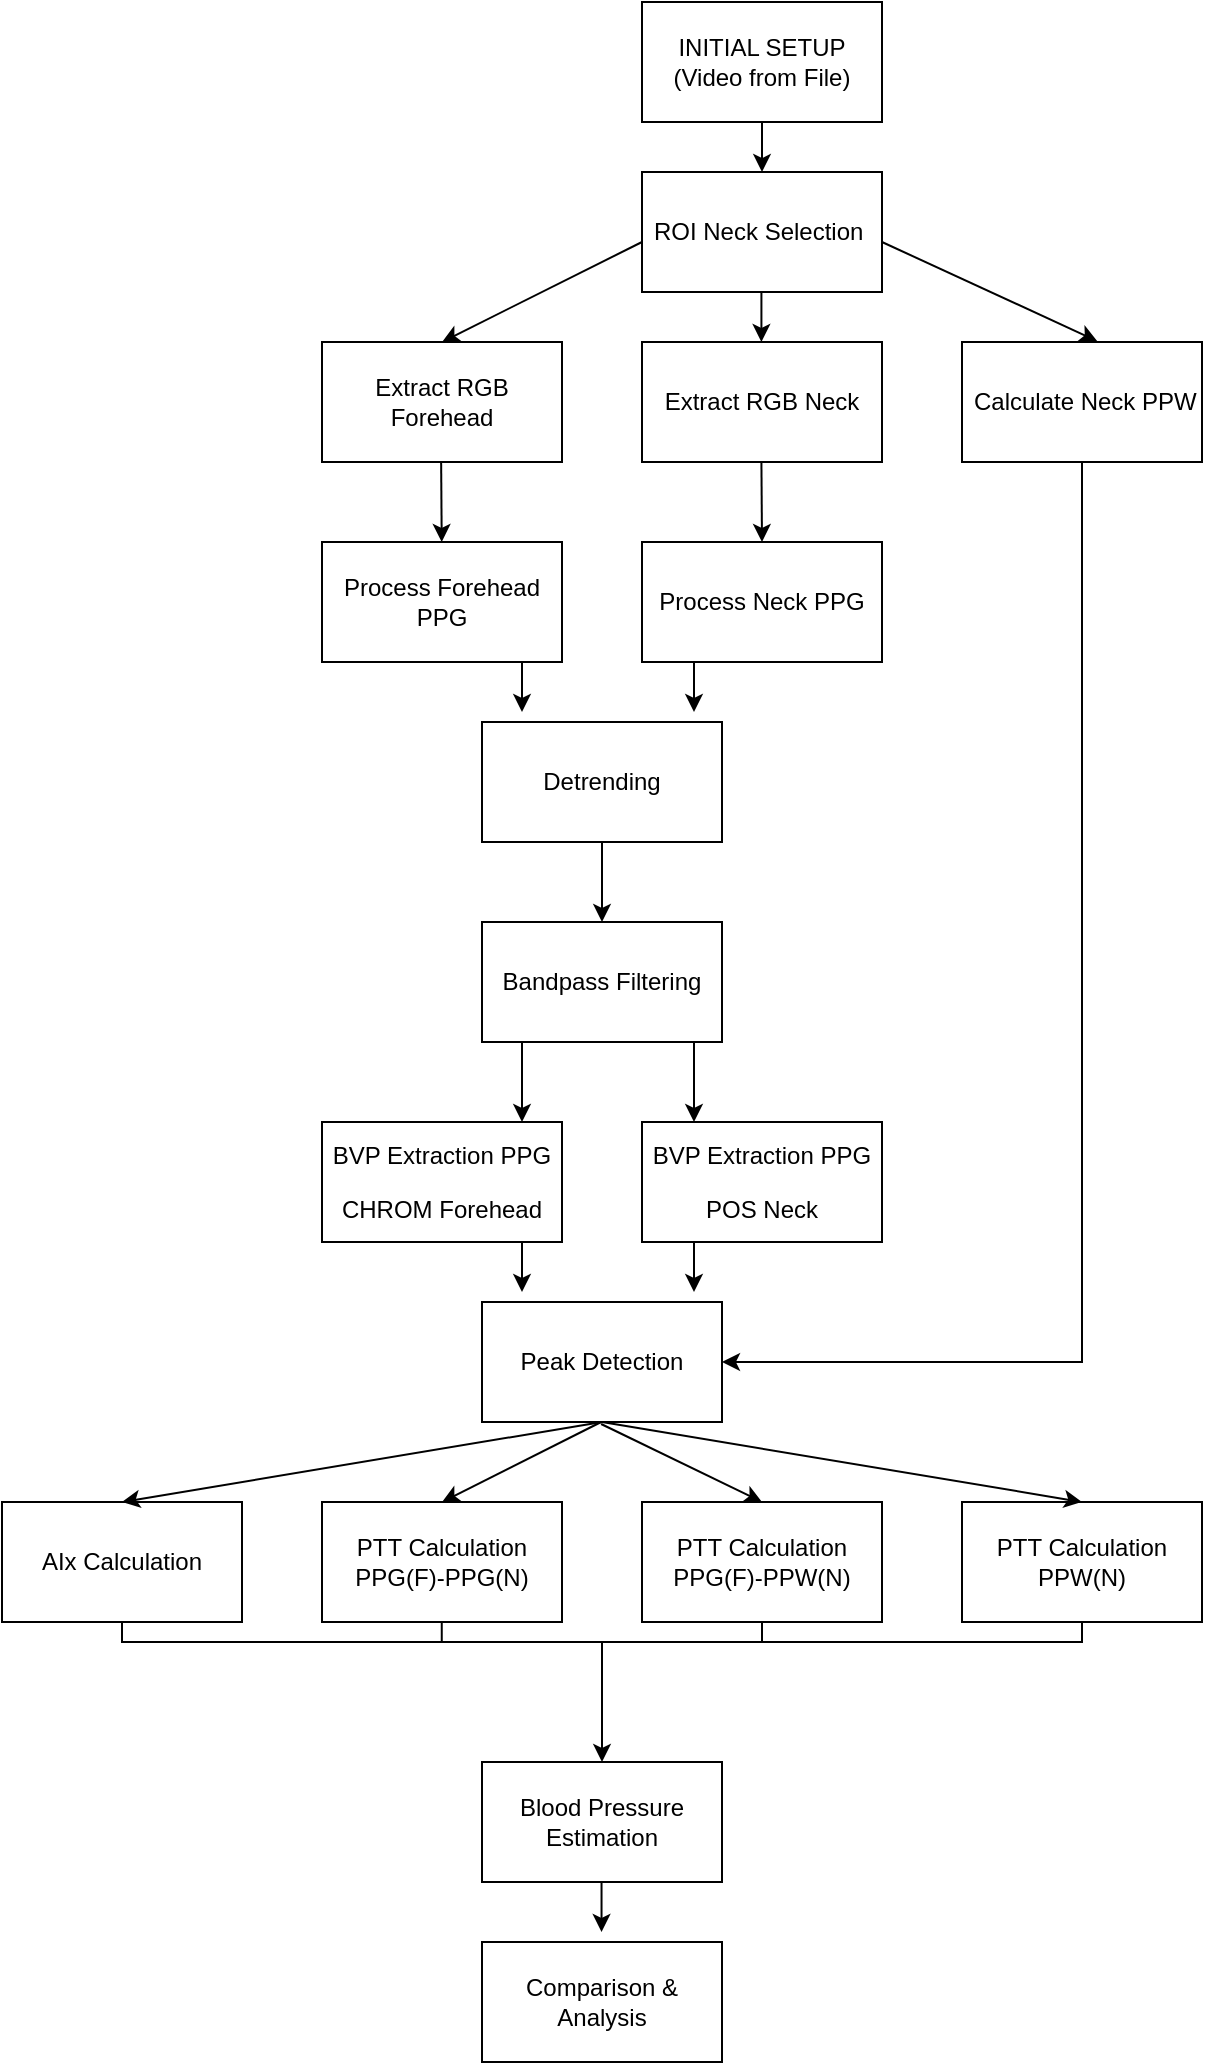 <mxfile version="26.0.9">
  <diagram name="Pagina-1" id="Jpuzy2f0KLq-0AvHMx6a">
    <mxGraphModel dx="2211" dy="1117" grid="1" gridSize="10" guides="1" tooltips="1" connect="1" arrows="1" fold="1" page="1" pageScale="1" pageWidth="827" pageHeight="1169" math="0" shadow="0">
      <root>
        <mxCell id="0" />
        <mxCell id="1" parent="0" />
        <mxCell id="6SvfbTBSjl1cwtNNpb_5-1" value="INITIAL SETUP&lt;div&gt;(Video from File)&lt;/div&gt;" style="rounded=0;whiteSpace=wrap;html=1;" vertex="1" parent="1">
          <mxGeometry x="800" y="440" width="120" height="60" as="geometry" />
        </mxCell>
        <mxCell id="6SvfbTBSjl1cwtNNpb_5-2" value="ROI Neck&amp;nbsp;&lt;span style=&quot;background-color: transparent; color: light-dark(rgb(0, 0, 0), rgb(255, 255, 255));&quot;&gt;Selection&amp;nbsp;&lt;/span&gt;" style="rounded=0;whiteSpace=wrap;html=1;" vertex="1" parent="1">
          <mxGeometry x="800" y="525" width="120" height="60" as="geometry" />
        </mxCell>
        <mxCell id="6SvfbTBSjl1cwtNNpb_5-3" value="&lt;p class=&quot;p1&quot;&gt;Process Forehead PPG&lt;/p&gt;" style="rounded=0;whiteSpace=wrap;html=1;" vertex="1" parent="1">
          <mxGeometry x="640" y="710" width="120" height="60" as="geometry" />
        </mxCell>
        <mxCell id="6SvfbTBSjl1cwtNNpb_5-4" value="&lt;p class=&quot;p1&quot;&gt;Process Neck PPG&lt;/p&gt;" style="rounded=0;whiteSpace=wrap;html=1;" vertex="1" parent="1">
          <mxGeometry x="800" y="710" width="120" height="60" as="geometry" />
        </mxCell>
        <mxCell id="6SvfbTBSjl1cwtNNpb_5-5" value="&lt;p class=&quot;p1&quot;&gt;&lt;span class=&quot;Apple-converted-space&quot;&gt;&amp;nbsp;&lt;/span&gt;Calculate Neck PPW&lt;/p&gt;" style="rounded=0;whiteSpace=wrap;html=1;" vertex="1" parent="1">
          <mxGeometry x="960" y="610" width="120" height="60" as="geometry" />
        </mxCell>
        <mxCell id="6SvfbTBSjl1cwtNNpb_5-6" value="&lt;p class=&quot;p1&quot;&gt;Detrending&lt;/p&gt;" style="rounded=0;whiteSpace=wrap;html=1;" vertex="1" parent="1">
          <mxGeometry x="720" y="800" width="120" height="60" as="geometry" />
        </mxCell>
        <mxCell id="6SvfbTBSjl1cwtNNpb_5-7" value="&lt;p class=&quot;p1&quot;&gt;Bandpass Filtering&lt;/p&gt;" style="rounded=0;whiteSpace=wrap;html=1;" vertex="1" parent="1">
          <mxGeometry x="720" y="900" width="120" height="60" as="geometry" />
        </mxCell>
        <mxCell id="6SvfbTBSjl1cwtNNpb_5-8" value="&lt;p class=&quot;p1&quot;&gt;BVP Extraction PPG&lt;/p&gt;&lt;p class=&quot;p1&quot;&gt;&lt;span style=&quot;background-color: transparent; color: light-dark(rgb(0, 0, 0), rgb(255, 255, 255));&quot;&gt;CHROM&amp;nbsp;&lt;/span&gt;&lt;span style=&quot;background-color: transparent; color: light-dark(rgb(0, 0, 0), rgb(255, 255, 255));&quot;&gt;Forehead&lt;/span&gt;&lt;/p&gt;" style="rounded=0;whiteSpace=wrap;html=1;" vertex="1" parent="1">
          <mxGeometry x="640" y="1000" width="120" height="60" as="geometry" />
        </mxCell>
        <mxCell id="6SvfbTBSjl1cwtNNpb_5-9" value="&lt;p class=&quot;p1&quot;&gt;BVP Extraction PPG&lt;/p&gt;&lt;p class=&quot;p1&quot;&gt;&lt;span style=&quot;background-color: transparent; color: light-dark(rgb(0, 0, 0), rgb(255, 255, 255));&quot;&gt;POS Neck&lt;/span&gt;&lt;/p&gt;" style="rounded=0;whiteSpace=wrap;html=1;" vertex="1" parent="1">
          <mxGeometry x="800" y="1000" width="120" height="60" as="geometry" />
        </mxCell>
        <mxCell id="6SvfbTBSjl1cwtNNpb_5-10" value="Peak Detection" style="rounded=0;whiteSpace=wrap;html=1;" vertex="1" parent="1">
          <mxGeometry x="720" y="1090" width="120" height="60" as="geometry" />
        </mxCell>
        <mxCell id="6SvfbTBSjl1cwtNNpb_5-11" value="PTT Calculation&lt;br&gt;PPG(F)-PPG(N)" style="rounded=0;whiteSpace=wrap;html=1;" vertex="1" parent="1">
          <mxGeometry x="640" y="1190" width="120" height="60" as="geometry" />
        </mxCell>
        <mxCell id="6SvfbTBSjl1cwtNNpb_5-12" value="AIx Calculation" style="rounded=0;whiteSpace=wrap;html=1;" vertex="1" parent="1">
          <mxGeometry x="480" y="1190" width="120" height="60" as="geometry" />
        </mxCell>
        <mxCell id="6SvfbTBSjl1cwtNNpb_5-13" value="Blood Pressure Estimation" style="rounded=0;whiteSpace=wrap;html=1;" vertex="1" parent="1">
          <mxGeometry x="720" y="1320" width="120" height="60" as="geometry" />
        </mxCell>
        <mxCell id="6SvfbTBSjl1cwtNNpb_5-14" value="Comparison &amp;amp; Analysis" style="rounded=0;whiteSpace=wrap;html=1;" vertex="1" parent="1">
          <mxGeometry x="720" y="1410" width="120" height="60" as="geometry" />
        </mxCell>
        <mxCell id="6SvfbTBSjl1cwtNNpb_5-15" value="&lt;p class=&quot;p1&quot;&gt;Extract RGB Forehead&lt;/p&gt;" style="rounded=0;whiteSpace=wrap;html=1;" vertex="1" parent="1">
          <mxGeometry x="640" y="610" width="120" height="60" as="geometry" />
        </mxCell>
        <mxCell id="6SvfbTBSjl1cwtNNpb_5-16" value="&lt;p class=&quot;p1&quot;&gt;Extract RGB Neck&lt;/p&gt;" style="rounded=0;whiteSpace=wrap;html=1;" vertex="1" parent="1">
          <mxGeometry x="800" y="610" width="120" height="60" as="geometry" />
        </mxCell>
        <mxCell id="6SvfbTBSjl1cwtNNpb_5-17" value="" style="endArrow=classic;html=1;rounded=0;entryX=0.5;entryY=0;entryDx=0;entryDy=0;" edge="1" parent="1" target="6SvfbTBSjl1cwtNNpb_5-2">
          <mxGeometry width="50" height="50" relative="1" as="geometry">
            <mxPoint x="860" y="500" as="sourcePoint" />
            <mxPoint x="910" y="450" as="targetPoint" />
          </mxGeometry>
        </mxCell>
        <mxCell id="6SvfbTBSjl1cwtNNpb_5-18" value="" style="endArrow=classic;html=1;rounded=0;entryX=0.5;entryY=0;entryDx=0;entryDy=0;" edge="1" parent="1">
          <mxGeometry width="50" height="50" relative="1" as="geometry">
            <mxPoint x="859.71" y="585" as="sourcePoint" />
            <mxPoint x="859.71" y="610" as="targetPoint" />
          </mxGeometry>
        </mxCell>
        <mxCell id="6SvfbTBSjl1cwtNNpb_5-19" value="" style="endArrow=classic;html=1;rounded=0;entryX=0.5;entryY=0;entryDx=0;entryDy=0;" edge="1" parent="1" target="6SvfbTBSjl1cwtNNpb_5-4">
          <mxGeometry width="50" height="50" relative="1" as="geometry">
            <mxPoint x="859.71" y="670" as="sourcePoint" />
            <mxPoint x="859.71" y="695" as="targetPoint" />
          </mxGeometry>
        </mxCell>
        <mxCell id="6SvfbTBSjl1cwtNNpb_5-20" value="" style="endArrow=classic;html=1;rounded=0;entryX=0.5;entryY=0;entryDx=0;entryDy=0;" edge="1" parent="1">
          <mxGeometry width="50" height="50" relative="1" as="geometry">
            <mxPoint x="826" y="770" as="sourcePoint" />
            <mxPoint x="826" y="795" as="targetPoint" />
          </mxGeometry>
        </mxCell>
        <mxCell id="6SvfbTBSjl1cwtNNpb_5-21" value="" style="endArrow=classic;html=1;rounded=0;entryX=0.5;entryY=0;entryDx=0;entryDy=0;" edge="1" parent="1">
          <mxGeometry width="50" height="50" relative="1" as="geometry">
            <mxPoint x="740" y="770" as="sourcePoint" />
            <mxPoint x="740" y="795" as="targetPoint" />
          </mxGeometry>
        </mxCell>
        <mxCell id="6SvfbTBSjl1cwtNNpb_5-22" value="" style="endArrow=classic;html=1;rounded=0;entryX=0.5;entryY=0;entryDx=0;entryDy=0;" edge="1" parent="1" target="6SvfbTBSjl1cwtNNpb_5-7">
          <mxGeometry width="50" height="50" relative="1" as="geometry">
            <mxPoint x="780" y="860" as="sourcePoint" />
            <mxPoint x="780" y="885" as="targetPoint" />
          </mxGeometry>
        </mxCell>
        <mxCell id="6SvfbTBSjl1cwtNNpb_5-23" value="" style="endArrow=classic;html=1;rounded=0;entryX=0.5;entryY=0;entryDx=0;entryDy=0;" edge="1" parent="1">
          <mxGeometry width="50" height="50" relative="1" as="geometry">
            <mxPoint x="826" y="960" as="sourcePoint" />
            <mxPoint x="826" y="1000" as="targetPoint" />
          </mxGeometry>
        </mxCell>
        <mxCell id="6SvfbTBSjl1cwtNNpb_5-24" value="" style="endArrow=classic;html=1;rounded=0;entryX=0.5;entryY=0;entryDx=0;entryDy=0;" edge="1" parent="1">
          <mxGeometry width="50" height="50" relative="1" as="geometry">
            <mxPoint x="740" y="960" as="sourcePoint" />
            <mxPoint x="740" y="1000" as="targetPoint" />
          </mxGeometry>
        </mxCell>
        <mxCell id="6SvfbTBSjl1cwtNNpb_5-25" value="" style="endArrow=classic;html=1;rounded=0;entryX=0.5;entryY=0;entryDx=0;entryDy=0;" edge="1" parent="1">
          <mxGeometry width="50" height="50" relative="1" as="geometry">
            <mxPoint x="826" y="1060" as="sourcePoint" />
            <mxPoint x="826" y="1085" as="targetPoint" />
          </mxGeometry>
        </mxCell>
        <mxCell id="6SvfbTBSjl1cwtNNpb_5-26" value="" style="endArrow=classic;html=1;rounded=0;entryX=0.5;entryY=0;entryDx=0;entryDy=0;" edge="1" parent="1">
          <mxGeometry width="50" height="50" relative="1" as="geometry">
            <mxPoint x="740" y="1060" as="sourcePoint" />
            <mxPoint x="740" y="1085" as="targetPoint" />
          </mxGeometry>
        </mxCell>
        <mxCell id="6SvfbTBSjl1cwtNNpb_5-27" value="" style="endArrow=classic;html=1;rounded=0;entryX=0.5;entryY=0;entryDx=0;entryDy=0;" edge="1" parent="1" target="6SvfbTBSjl1cwtNNpb_5-39">
          <mxGeometry width="50" height="50" relative="1" as="geometry">
            <mxPoint x="779.57" y="1151" as="sourcePoint" />
            <mxPoint x="779.57" y="1190" as="targetPoint" />
          </mxGeometry>
        </mxCell>
        <mxCell id="6SvfbTBSjl1cwtNNpb_5-28" value="" style="endArrow=classic;html=1;rounded=0;entryX=0.5;entryY=0;entryDx=0;entryDy=0;exitX=0.5;exitY=1;exitDx=0;exitDy=0;" edge="1" parent="1" source="6SvfbTBSjl1cwtNNpb_5-10" target="6SvfbTBSjl1cwtNNpb_5-12">
          <mxGeometry width="50" height="50" relative="1" as="geometry">
            <mxPoint x="740" y="1150" as="sourcePoint" />
            <mxPoint x="740" y="1175" as="targetPoint" />
          </mxGeometry>
        </mxCell>
        <mxCell id="6SvfbTBSjl1cwtNNpb_5-31" value="" style="endArrow=classic;html=1;rounded=0;entryX=0.5;entryY=0;entryDx=0;entryDy=0;" edge="1" parent="1">
          <mxGeometry width="50" height="50" relative="1" as="geometry">
            <mxPoint x="779.77" y="1380" as="sourcePoint" />
            <mxPoint x="779.77" y="1405" as="targetPoint" />
          </mxGeometry>
        </mxCell>
        <mxCell id="6SvfbTBSjl1cwtNNpb_5-32" value="" style="endArrow=classic;html=1;rounded=0;entryX=0.564;entryY=-0.007;entryDx=0;entryDy=0;entryPerimeter=0;" edge="1" parent="1" target="6SvfbTBSjl1cwtNNpb_5-5">
          <mxGeometry width="50" height="50" relative="1" as="geometry">
            <mxPoint x="920" y="560" as="sourcePoint" />
            <mxPoint x="970" y="510" as="targetPoint" />
          </mxGeometry>
        </mxCell>
        <mxCell id="6SvfbTBSjl1cwtNNpb_5-33" value="" style="endArrow=classic;html=1;rounded=0;entryX=0.5;entryY=0;entryDx=0;entryDy=0;" edge="1" parent="1" target="6SvfbTBSjl1cwtNNpb_5-15">
          <mxGeometry width="50" height="50" relative="1" as="geometry">
            <mxPoint x="800" y="560" as="sourcePoint" />
            <mxPoint x="908" y="610" as="targetPoint" />
          </mxGeometry>
        </mxCell>
        <mxCell id="6SvfbTBSjl1cwtNNpb_5-34" value="" style="endArrow=classic;html=1;rounded=0;entryX=1;entryY=0.5;entryDx=0;entryDy=0;" edge="1" parent="1" target="6SvfbTBSjl1cwtNNpb_5-10">
          <mxGeometry width="50" height="50" relative="1" as="geometry">
            <mxPoint x="1020" y="670" as="sourcePoint" />
            <mxPoint x="1020" y="1120" as="targetPoint" />
            <Array as="points">
              <mxPoint x="1020" y="1120" />
            </Array>
          </mxGeometry>
        </mxCell>
        <mxCell id="6SvfbTBSjl1cwtNNpb_5-38" value="PTT Calculation&lt;br&gt;PPW(N)" style="rounded=0;whiteSpace=wrap;html=1;" vertex="1" parent="1">
          <mxGeometry x="960" y="1190" width="120" height="60" as="geometry" />
        </mxCell>
        <mxCell id="6SvfbTBSjl1cwtNNpb_5-39" value="PTT Calculation&lt;br&gt;PPG(F)-PPW(N)" style="rounded=0;whiteSpace=wrap;html=1;" vertex="1" parent="1">
          <mxGeometry x="800" y="1190" width="120" height="60" as="geometry" />
        </mxCell>
        <mxCell id="6SvfbTBSjl1cwtNNpb_5-40" value="" style="endArrow=classic;html=1;rounded=0;entryX=0.5;entryY=0;entryDx=0;entryDy=0;" edge="1" parent="1" target="6SvfbTBSjl1cwtNNpb_5-11">
          <mxGeometry width="50" height="50" relative="1" as="geometry">
            <mxPoint x="779.57" y="1150" as="sourcePoint" />
            <mxPoint x="779.57" y="1189" as="targetPoint" />
          </mxGeometry>
        </mxCell>
        <mxCell id="6SvfbTBSjl1cwtNNpb_5-41" value="" style="endArrow=classic;html=1;rounded=0;entryX=0.5;entryY=0;entryDx=0;entryDy=0;" edge="1" parent="1" target="6SvfbTBSjl1cwtNNpb_5-38">
          <mxGeometry width="50" height="50" relative="1" as="geometry">
            <mxPoint x="780" y="1150" as="sourcePoint" />
            <mxPoint x="860.43" y="1189" as="targetPoint" />
          </mxGeometry>
        </mxCell>
        <mxCell id="6SvfbTBSjl1cwtNNpb_5-42" value="" style="endArrow=classic;html=1;rounded=0;entryX=0.5;entryY=0;entryDx=0;entryDy=0;" edge="1" parent="1">
          <mxGeometry width="50" height="50" relative="1" as="geometry">
            <mxPoint x="699.57" y="670" as="sourcePoint" />
            <mxPoint x="699.86" y="710" as="targetPoint" />
          </mxGeometry>
        </mxCell>
        <mxCell id="6SvfbTBSjl1cwtNNpb_5-44" value="" style="endArrow=classic;html=1;rounded=0;" edge="1" parent="1" target="6SvfbTBSjl1cwtNNpb_5-13">
          <mxGeometry width="50" height="50" relative="1" as="geometry">
            <mxPoint x="780" y="1260" as="sourcePoint" />
            <mxPoint x="1150" y="1260" as="targetPoint" />
          </mxGeometry>
        </mxCell>
        <mxCell id="6SvfbTBSjl1cwtNNpb_5-45" value="" style="endArrow=none;html=1;rounded=0;" edge="1" parent="1">
          <mxGeometry width="50" height="50" relative="1" as="geometry">
            <mxPoint x="780" y="1260" as="sourcePoint" />
            <mxPoint x="540" y="1250" as="targetPoint" />
            <Array as="points">
              <mxPoint x="540" y="1260" />
            </Array>
          </mxGeometry>
        </mxCell>
        <mxCell id="6SvfbTBSjl1cwtNNpb_5-46" value="" style="endArrow=none;html=1;rounded=0;exitX=0.5;exitY=1;exitDx=0;exitDy=0;" edge="1" parent="1" source="6SvfbTBSjl1cwtNNpb_5-38">
          <mxGeometry width="50" height="50" relative="1" as="geometry">
            <mxPoint x="1050" y="1270" as="sourcePoint" />
            <mxPoint x="780" y="1260" as="targetPoint" />
            <Array as="points">
              <mxPoint x="1020" y="1260" />
            </Array>
          </mxGeometry>
        </mxCell>
        <mxCell id="6SvfbTBSjl1cwtNNpb_5-47" value="" style="endArrow=none;html=1;rounded=0;entryX=0.5;entryY=1;entryDx=0;entryDy=0;" edge="1" parent="1" target="6SvfbTBSjl1cwtNNpb_5-39">
          <mxGeometry width="50" height="50" relative="1" as="geometry">
            <mxPoint x="860" y="1260" as="sourcePoint" />
            <mxPoint x="910" y="1290" as="targetPoint" />
          </mxGeometry>
        </mxCell>
        <mxCell id="6SvfbTBSjl1cwtNNpb_5-48" value="" style="endArrow=none;html=1;rounded=0;entryX=0.5;entryY=1;entryDx=0;entryDy=0;" edge="1" parent="1">
          <mxGeometry width="50" height="50" relative="1" as="geometry">
            <mxPoint x="699.88" y="1260" as="sourcePoint" />
            <mxPoint x="699.88" y="1250" as="targetPoint" />
          </mxGeometry>
        </mxCell>
      </root>
    </mxGraphModel>
  </diagram>
</mxfile>
